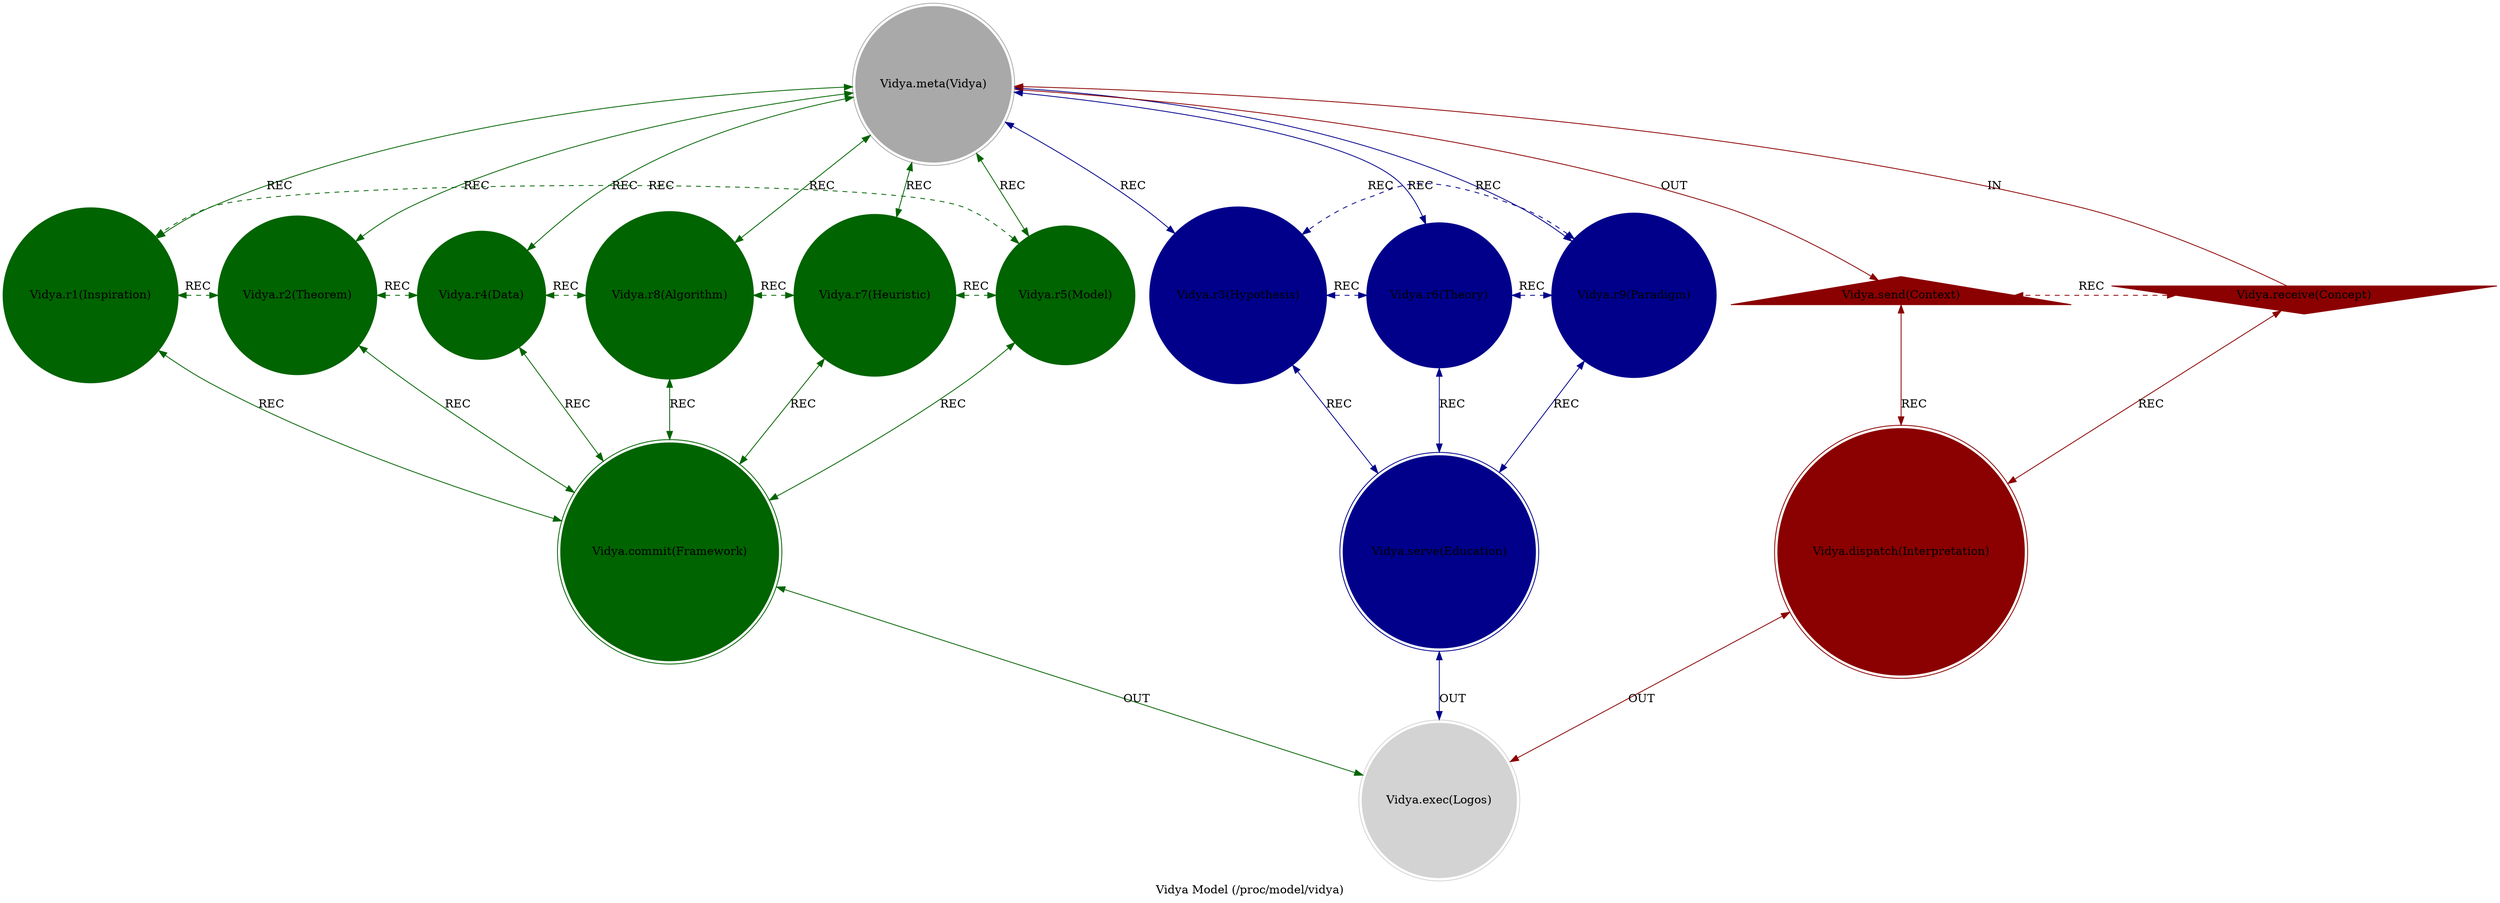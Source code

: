 strict digraph VidyaModel {
    style = filled;
    color = lightgray;
    node [shape = circle; style = filled; color = lightgreen;];
    edge [color = darkgray;];
    label = "Vidya Model (/proc/model/vidya)";
    comment = "TODO";
    
    spark_0_vidya_model_t [label = "Vidya.meta(Vidya)";comment = "Abstract: TODO";shape = doublecircle;color = darkgray;];
    spark_1_vidya_model_t [label = "Vidya.r1(Inspiration)";comment = "Initiation: TODO";color = darkgreen;];
    spark_2_vidya_model_t [label = "Vidya.r2(Theorem)";comment = "Response: TODO";color = darkgreen;];
    spark_4_vidya_model_t [label = "Vidya.r4(Data)";comment = "Integration: TODO";color = darkgreen;];
    spark_8_vidya_model_t [label = "Vidya.r8(Algorithm)";comment = "Reflection: TODO";color = darkgreen;];
    spark_7_vidya_model_t [label = "Vidya.r7(Heuristic)";comment = "Consolidation: TODO";color = darkgreen;];
    spark_5_vidya_model_t [label = "Vidya.r5(Model)";comment = "Propagation: TODO";color = darkgreen;];
    spark_3_vidya_model_t [label = "Vidya.r3(Hypothesis)";comment = "Thesis: TODO";color = darkblue;];
    spark_6_vidya_model_t [label = "Vidya.r6(Theory)";comment = "Antithesis: TODO";color = darkblue;];
    spark_9_vidya_model_t [label = "Vidya.r9(Paradigm)";comment = "Synthesis: TODO";color = darkblue;];
    spark_a_vidya_model_t [label = "Vidya.receive(Concept)";comment = "Potential: A raw, abstract idea.";shape = invtriangle;color = darkred;];
    spark_b_vidya_model_t [label = "Vidya.send(Context)";comment = "Manifest: The idea framed within a system of understanding.";shape = triangle;color = darkred;];
    spark_c_vidya_model_t [label = "Vidya.dispatch(Interpretation)";comment = "Why-Who: TODO";shape = doublecircle;color = darkred;];
    spark_d_vidya_model_t [label = "Vidya.commit(Framework)";comment = "What-How: TODO";shape = doublecircle;color = darkgreen;];
    spark_e_vidya_model_t [label = "Vidya.serve(Education)";comment = "When-Where: TODO";shape = doublecircle;color = darkblue;];
    spark_f_vidya_model_t [label = "Vidya.exec(Logos)";comment = "Which-Closure: TODO";shape = doublecircle;color = lightgray;];
    
    spark_a_vidya_model_t -> spark_0_vidya_model_t [label = "IN"; comment = "todo"; color = darkred; constraint = false;];
    spark_0_vidya_model_t -> spark_b_vidya_model_t [label = "OUT"; comment = "todo"; color = darkred;];
    spark_0_vidya_model_t -> spark_3_vidya_model_t [label = "REC"; comment = "todo"; color = darkblue; dir = both;];
    spark_0_vidya_model_t -> spark_6_vidya_model_t [label = "REC"; comment = "todo"; color = darkblue; dir = both;];
    spark_0_vidya_model_t -> spark_9_vidya_model_t [label = "REC"; comment = "todo"; color = darkblue; dir = both;];
    spark_0_vidya_model_t -> spark_1_vidya_model_t [label = "REC"; comment = "todo"; color = darkgreen; dir = both;];
    spark_0_vidya_model_t -> spark_2_vidya_model_t [label = "REC"; comment = "todo"; color = darkgreen; dir = both;];
    spark_0_vidya_model_t -> spark_4_vidya_model_t [label = "REC"; comment = "todo"; color = darkgreen; dir = both;];
    spark_0_vidya_model_t -> spark_8_vidya_model_t [label = "REC"; comment = "todo"; color = darkgreen; dir = both;];
    spark_0_vidya_model_t -> spark_7_vidya_model_t [label = "REC"; comment = "todo"; color = darkgreen; dir = both;];
    spark_0_vidya_model_t -> spark_5_vidya_model_t [label = "REC"; comment = "todo"; color = darkgreen; dir = both;];
    
    spark_a_vidya_model_t -> spark_c_vidya_model_t [label = "REC"; comment = "todo"; color = darkred; dir = both;];
    spark_b_vidya_model_t -> spark_c_vidya_model_t [label = "REC"; comment = "todo"; color = darkred; dir = both;];
    spark_1_vidya_model_t -> spark_d_vidya_model_t [label = "REC"; comment = "todo"; color = darkgreen; dir = both;];
    spark_2_vidya_model_t -> spark_d_vidya_model_t [label = "REC"; comment = "todo"; color = darkgreen; dir = both;];
    spark_4_vidya_model_t -> spark_d_vidya_model_t [label = "REC"; comment = "todo"; color = darkgreen; dir = both;];
    spark_8_vidya_model_t -> spark_d_vidya_model_t [label = "REC"; comment = "todo"; color = darkgreen; dir = both;];
    spark_7_vidya_model_t -> spark_d_vidya_model_t [label = "REC"; comment = "todo"; color = darkgreen; dir = both;];
    spark_5_vidya_model_t -> spark_d_vidya_model_t [label = "REC"; comment = "todo"; color = darkgreen; dir = both;];
    spark_3_vidya_model_t -> spark_e_vidya_model_t [label = "REC"; comment = "todo"; color = darkblue; dir = both;];
    spark_6_vidya_model_t -> spark_e_vidya_model_t [label = "REC"; comment = "todo"; color = darkblue; dir = both;];
    spark_9_vidya_model_t -> spark_e_vidya_model_t [label = "REC"; comment = "todo"; color = darkblue; dir = both;];
    
    spark_1_vidya_model_t -> spark_2_vidya_model_t [label = "REC"; comment = "todo"; color = darkgreen; dir = both; style = dashed; constraint = false;];
    spark_2_vidya_model_t -> spark_4_vidya_model_t [label = "REC"; comment = "todo"; color = darkgreen; dir = both; style = dashed; constraint = false;];
    spark_4_vidya_model_t -> spark_8_vidya_model_t [label = "REC"; comment = "todo"; color = darkgreen; dir = both; style = dashed; constraint = false;];
    spark_8_vidya_model_t -> spark_7_vidya_model_t [label = "REC"; comment = "todo"; color = darkgreen; dir = both; style = dashed; constraint = false;];
    spark_7_vidya_model_t -> spark_5_vidya_model_t [label = "REC"; comment = "todo"; color = darkgreen; dir = both; style = dashed; constraint = false;];
    spark_5_vidya_model_t -> spark_1_vidya_model_t [label = "REC"; comment = "todo"; color = darkgreen; dir = both; style = dashed; constraint = false;];
    spark_3_vidya_model_t -> spark_6_vidya_model_t [label = "REC"; comment = "todo"; color = darkblue; dir = both; style = dashed; constraint = false;];
    spark_6_vidya_model_t -> spark_9_vidya_model_t [label = "REC"; comment = "todo"; color = darkblue; dir = both; style = dashed; constraint = false;];
    spark_9_vidya_model_t -> spark_3_vidya_model_t [label = "REC"; comment = "todo"; color = darkblue; dir = both; style = dashed; constraint = false;];
    spark_a_vidya_model_t -> spark_b_vidya_model_t [label = "REC"; comment = "todo"; color = darkred; dir = both; style = dashed; constraint = false;];
    
    spark_c_vidya_model_t -> spark_f_vidya_model_t [label = "OUT"; comment = "todo"; color = darkred; dir = both;];
    spark_d_vidya_model_t -> spark_f_vidya_model_t [label = "OUT"; comment = "todo"; color = darkgreen; dir = both;];
    spark_e_vidya_model_t -> spark_f_vidya_model_t [label = "OUT"; comment = "todo"; color = darkblue; dir = both;];
}